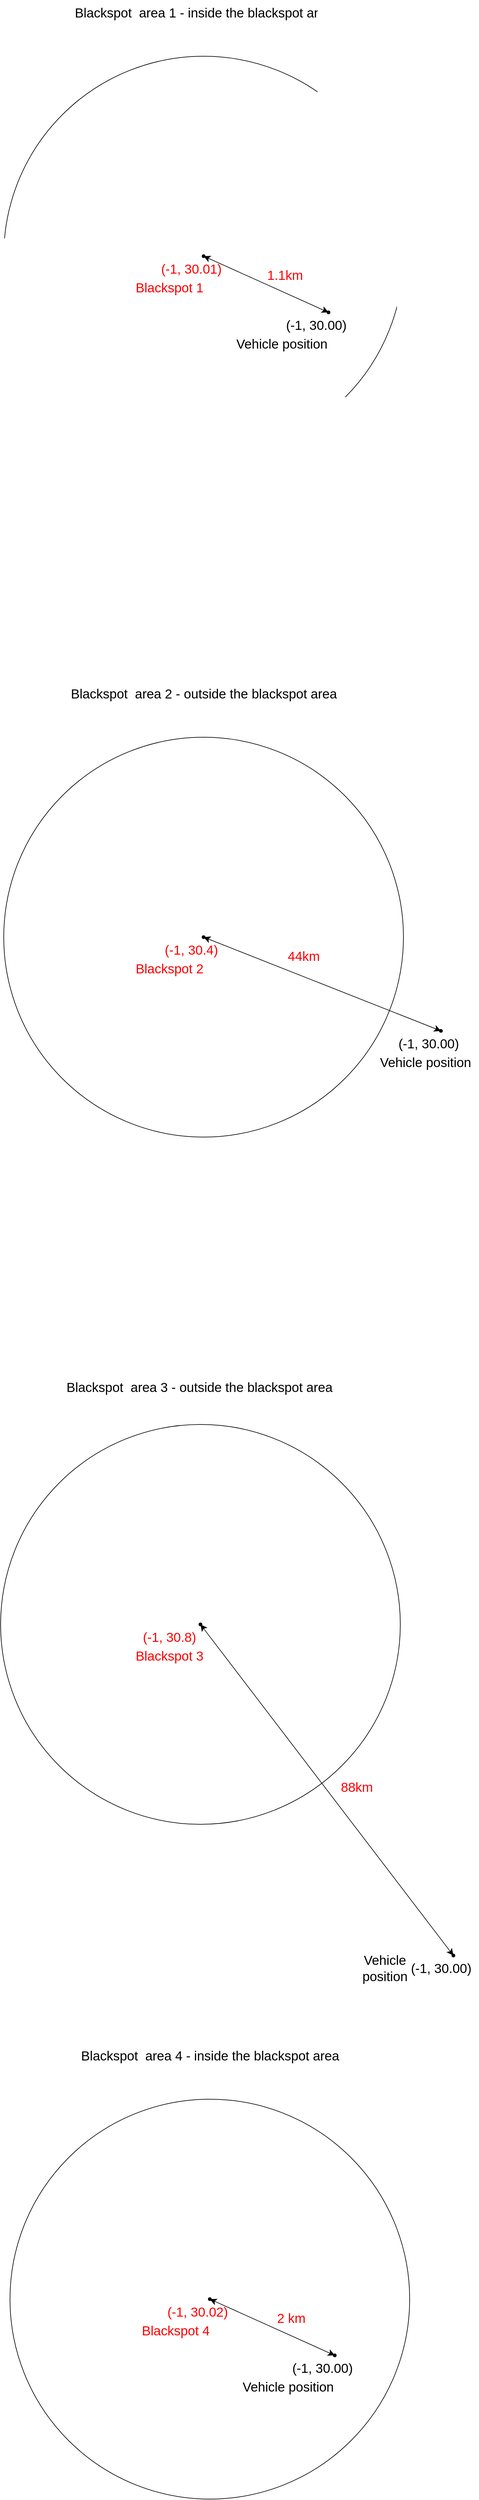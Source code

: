 <mxfile version="20.8.16" type="device"><diagram name="Page-1" id="68VeuWQQrAZPgVnnBnuj"><mxGraphModel dx="1114" dy="674" grid="1" gridSize="10" guides="1" tooltips="1" connect="1" arrows="1" fold="1" page="1" pageScale="1" pageWidth="850" pageHeight="1100" math="0" shadow="0"><root><mxCell id="0"/><mxCell id="1" parent="0"/><mxCell id="wpfOabsrw5DyTH-2LVQY-1" value="" style="ellipse;whiteSpace=wrap;html=1;" vertex="1" parent="1"><mxGeometry x="80" y="180" width="640" height="640" as="geometry"/></mxCell><mxCell id="wpfOabsrw5DyTH-2LVQY-2" value="Blackspot&amp;nbsp; area 1 - inside the blackspot area&lt;br&gt;" style="text;html=1;align=center;verticalAlign=middle;resizable=0;points=[];autosize=1;strokeColor=none;fillColor=none;fontSize=21;" vertex="1" parent="1"><mxGeometry x="180" y="90" width="440" height="40" as="geometry"/></mxCell><mxCell id="wpfOabsrw5DyTH-2LVQY-5" value="" style="group" vertex="1" connectable="0" parent="1"><mxGeometry x="320" y="490" width="145" height="50" as="geometry"/></mxCell><mxCell id="wpfOabsrw5DyTH-2LVQY-3" value="" style="shape=waypoint;sketch=0;size=6;pointerEvents=1;points=[];fillColor=none;resizable=0;rotatable=0;perimeter=centerPerimeter;snapToPoint=1;fontSize=21;" vertex="1" parent="wpfOabsrw5DyTH-2LVQY-5"><mxGeometry x="70" width="20" height="20" as="geometry"/></mxCell><mxCell id="wpfOabsrw5DyTH-2LVQY-4" value="&lt;font color=&quot;#ff0000&quot;&gt;(-1, 30.01)&lt;/font&gt;" style="text;html=1;align=center;verticalAlign=middle;resizable=0;points=[];autosize=1;strokeColor=none;fillColor=none;fontSize=21;" vertex="1" parent="wpfOabsrw5DyTH-2LVQY-5"><mxGeometry y="10" width="120" height="40" as="geometry"/></mxCell><mxCell id="wpfOabsrw5DyTH-2LVQY-6" value="" style="group" vertex="1" connectable="0" parent="1"><mxGeometry x="520" y="580" width="120" height="50" as="geometry"/></mxCell><mxCell id="wpfOabsrw5DyTH-2LVQY-7" value="" style="shape=waypoint;sketch=0;size=6;pointerEvents=1;points=[];fillColor=none;resizable=0;rotatable=0;perimeter=centerPerimeter;snapToPoint=1;fontSize=21;" vertex="1" parent="wpfOabsrw5DyTH-2LVQY-6"><mxGeometry x="70" width="20" height="20" as="geometry"/></mxCell><mxCell id="wpfOabsrw5DyTH-2LVQY-8" value="(-1, 30.00)" style="text;html=1;align=center;verticalAlign=middle;resizable=0;points=[];autosize=1;strokeColor=none;fillColor=none;fontSize=21;" vertex="1" parent="wpfOabsrw5DyTH-2LVQY-6"><mxGeometry y="10" width="120" height="40" as="geometry"/></mxCell><mxCell id="wpfOabsrw5DyTH-2LVQY-10" value="Vehicle position" style="text;html=1;align=center;verticalAlign=middle;resizable=0;points=[];autosize=1;strokeColor=none;fillColor=none;fontSize=21;" vertex="1" parent="1"><mxGeometry x="440" y="620" width="170" height="40" as="geometry"/></mxCell><mxCell id="wpfOabsrw5DyTH-2LVQY-9" value="&lt;font color=&quot;#ff0000&quot;&gt;Blackspot 1&lt;/font&gt;" style="text;html=1;align=center;verticalAlign=middle;resizable=0;points=[];autosize=1;strokeColor=none;fillColor=none;fontSize=21;" vertex="1" parent="1"><mxGeometry x="280" y="530" width="130" height="40" as="geometry"/></mxCell><mxCell id="wpfOabsrw5DyTH-2LVQY-12" value="" style="edgeStyle=none;orthogonalLoop=1;jettySize=auto;html=1;endArrow=classic;startArrow=classic;endSize=8;startSize=8;rounded=0;fontSize=21;fontColor=#FF0000;entryX=0.35;entryY=0.55;entryDx=0;entryDy=0;entryPerimeter=0;" edge="1" parent="1" target="wpfOabsrw5DyTH-2LVQY-7"><mxGeometry width="100" relative="1" as="geometry"><mxPoint x="400" y="500" as="sourcePoint"/><mxPoint x="430" y="450" as="targetPoint"/><Array as="points"/></mxGeometry></mxCell><mxCell id="wpfOabsrw5DyTH-2LVQY-13" value="1.1km" style="text;html=1;align=center;verticalAlign=middle;resizable=0;points=[];autosize=1;strokeColor=none;fillColor=none;fontSize=21;fontColor=#FF0000;" vertex="1" parent="1"><mxGeometry x="490" y="510" width="80" height="40" as="geometry"/></mxCell><mxCell id="wpfOabsrw5DyTH-2LVQY-14" value="" style="ellipse;whiteSpace=wrap;html=1;" vertex="1" parent="1"><mxGeometry x="80" y="1270" width="640" height="640" as="geometry"/></mxCell><mxCell id="wpfOabsrw5DyTH-2LVQY-15" value="Blackspot&amp;nbsp; area 2 - outside the blackspot area" style="text;html=1;align=center;verticalAlign=middle;resizable=0;points=[];autosize=1;strokeColor=none;fillColor=none;fontSize=21;" vertex="1" parent="1"><mxGeometry x="175" y="1180" width="450" height="40" as="geometry"/></mxCell><mxCell id="wpfOabsrw5DyTH-2LVQY-16" value="" style="group" vertex="1" connectable="0" parent="1"><mxGeometry x="320" y="1580" width="145" height="50" as="geometry"/></mxCell><mxCell id="wpfOabsrw5DyTH-2LVQY-17" value="" style="shape=waypoint;sketch=0;size=6;pointerEvents=1;points=[];fillColor=none;resizable=0;rotatable=0;perimeter=centerPerimeter;snapToPoint=1;fontSize=21;" vertex="1" parent="wpfOabsrw5DyTH-2LVQY-16"><mxGeometry x="70" width="20" height="20" as="geometry"/></mxCell><mxCell id="wpfOabsrw5DyTH-2LVQY-18" value="&lt;font color=&quot;#ff0000&quot;&gt;(-1, 30.4)&lt;/font&gt;" style="text;html=1;align=center;verticalAlign=middle;resizable=0;points=[];autosize=1;strokeColor=none;fillColor=none;fontSize=21;" vertex="1" parent="wpfOabsrw5DyTH-2LVQY-16"><mxGeometry x="5" y="10" width="110" height="40" as="geometry"/></mxCell><mxCell id="wpfOabsrw5DyTH-2LVQY-19" value="" style="group" vertex="1" connectable="0" parent="1"><mxGeometry x="700" y="1730" width="120" height="50" as="geometry"/></mxCell><mxCell id="wpfOabsrw5DyTH-2LVQY-20" value="" style="shape=waypoint;sketch=0;size=6;pointerEvents=1;points=[];fillColor=none;resizable=0;rotatable=0;perimeter=centerPerimeter;snapToPoint=1;fontSize=21;" vertex="1" parent="wpfOabsrw5DyTH-2LVQY-19"><mxGeometry x="70" width="20" height="20" as="geometry"/></mxCell><mxCell id="wpfOabsrw5DyTH-2LVQY-21" value="(-1, 30.00)" style="text;html=1;align=center;verticalAlign=middle;resizable=0;points=[];autosize=1;strokeColor=none;fillColor=none;fontSize=21;" vertex="1" parent="wpfOabsrw5DyTH-2LVQY-19"><mxGeometry y="10" width="120" height="40" as="geometry"/></mxCell><mxCell id="wpfOabsrw5DyTH-2LVQY-22" value="Vehicle position" style="text;html=1;align=center;verticalAlign=middle;resizable=0;points=[];autosize=1;strokeColor=none;fillColor=none;fontSize=21;" vertex="1" parent="1"><mxGeometry x="670" y="1770" width="170" height="40" as="geometry"/></mxCell><mxCell id="wpfOabsrw5DyTH-2LVQY-23" value="&lt;font color=&quot;#ff0000&quot;&gt;Blackspot 2&lt;/font&gt;" style="text;html=1;align=center;verticalAlign=middle;resizable=0;points=[];autosize=1;strokeColor=none;fillColor=none;fontSize=21;" vertex="1" parent="1"><mxGeometry x="280" y="1620" width="130" height="40" as="geometry"/></mxCell><mxCell id="wpfOabsrw5DyTH-2LVQY-24" value="" style="edgeStyle=none;orthogonalLoop=1;jettySize=auto;html=1;endArrow=classic;startArrow=classic;endSize=8;startSize=8;rounded=0;fontSize=21;fontColor=#FF0000;entryX=0.35;entryY=0.55;entryDx=0;entryDy=0;entryPerimeter=0;" edge="1" parent="1" target="wpfOabsrw5DyTH-2LVQY-20"><mxGeometry width="100" relative="1" as="geometry"><mxPoint x="400" y="1590" as="sourcePoint"/><mxPoint x="430" y="1540" as="targetPoint"/><Array as="points"/></mxGeometry></mxCell><mxCell id="wpfOabsrw5DyTH-2LVQY-26" value="44km" style="text;html=1;align=center;verticalAlign=middle;resizable=0;points=[];autosize=1;strokeColor=none;fillColor=none;fontSize=21;fontColor=#FF0000;" vertex="1" parent="1"><mxGeometry x="525" y="1600" width="70" height="40" as="geometry"/></mxCell><mxCell id="wpfOabsrw5DyTH-2LVQY-27" value="" style="ellipse;whiteSpace=wrap;html=1;" vertex="1" parent="1"><mxGeometry x="75" y="2370" width="640" height="640" as="geometry"/></mxCell><mxCell id="wpfOabsrw5DyTH-2LVQY-28" value="Blackspot&amp;nbsp; area 3 - outside the blackspot area" style="text;html=1;align=center;verticalAlign=middle;resizable=0;points=[];autosize=1;strokeColor=none;fillColor=none;fontSize=21;" vertex="1" parent="1"><mxGeometry x="167.5" y="2290" width="450" height="40" as="geometry"/></mxCell><mxCell id="wpfOabsrw5DyTH-2LVQY-29" value="" style="group" vertex="1" connectable="0" parent="1"><mxGeometry x="315" y="2680" width="145" height="100" as="geometry"/></mxCell><mxCell id="wpfOabsrw5DyTH-2LVQY-30" value="" style="shape=waypoint;sketch=0;size=6;pointerEvents=1;points=[];fillColor=none;resizable=0;rotatable=0;perimeter=centerPerimeter;snapToPoint=1;fontSize=21;" vertex="1" parent="wpfOabsrw5DyTH-2LVQY-29"><mxGeometry x="70" width="20" height="20" as="geometry"/></mxCell><mxCell id="wpfOabsrw5DyTH-2LVQY-31" value="&lt;font color=&quot;#ff0000&quot;&gt;(-1, 30.8)&lt;/font&gt;" style="text;html=1;align=center;verticalAlign=middle;resizable=0;points=[];autosize=1;strokeColor=none;fillColor=none;fontSize=21;" vertex="1" parent="wpfOabsrw5DyTH-2LVQY-29"><mxGeometry x="-25" y="10" width="110" height="40" as="geometry"/></mxCell><mxCell id="wpfOabsrw5DyTH-2LVQY-35" value="&lt;font color=&quot;#ff0000&quot;&gt;Blackspot 3&lt;/font&gt;" style="text;html=1;align=center;verticalAlign=middle;resizable=0;points=[];autosize=1;strokeColor=none;fillColor=none;fontSize=21;" vertex="1" parent="wpfOabsrw5DyTH-2LVQY-29"><mxGeometry x="-35" y="40" width="130" height="40" as="geometry"/></mxCell><mxCell id="wpfOabsrw5DyTH-2LVQY-32" value="" style="group" vertex="1" connectable="0" parent="1"><mxGeometry x="720" y="3210" width="120" height="50" as="geometry"/></mxCell><mxCell id="wpfOabsrw5DyTH-2LVQY-33" value="" style="shape=waypoint;sketch=0;size=6;pointerEvents=1;points=[];fillColor=none;resizable=0;rotatable=0;perimeter=centerPerimeter;snapToPoint=1;fontSize=21;" vertex="1" parent="wpfOabsrw5DyTH-2LVQY-32"><mxGeometry x="70" width="20" height="20" as="geometry"/></mxCell><mxCell id="wpfOabsrw5DyTH-2LVQY-34" value="(-1, 30.00)" style="text;html=1;align=center;verticalAlign=middle;resizable=0;points=[];autosize=1;strokeColor=none;fillColor=none;fontSize=21;" vertex="1" parent="wpfOabsrw5DyTH-2LVQY-32"><mxGeometry y="10" width="120" height="40" as="geometry"/></mxCell><mxCell id="wpfOabsrw5DyTH-2LVQY-36" value="" style="edgeStyle=none;orthogonalLoop=1;jettySize=auto;html=1;endArrow=classic;startArrow=classic;endSize=8;startSize=8;rounded=0;fontSize=21;fontColor=#FF0000;entryX=0;entryY=0.4;entryDx=0;entryDy=0;entryPerimeter=0;" edge="1" parent="1" target="wpfOabsrw5DyTH-2LVQY-33"><mxGeometry width="100" relative="1" as="geometry"><mxPoint x="395" y="2690" as="sourcePoint"/><mxPoint x="775" y="2840" as="targetPoint"/><Array as="points"/></mxGeometry></mxCell><mxCell id="wpfOabsrw5DyTH-2LVQY-37" value="88km" style="text;html=1;align=center;verticalAlign=middle;resizable=0;points=[];autosize=1;strokeColor=none;fillColor=none;fontSize=21;fontColor=#FF0000;" vertex="1" parent="1"><mxGeometry x="610" y="2930" width="70" height="40" as="geometry"/></mxCell><mxCell id="wpfOabsrw5DyTH-2LVQY-38" value="Vehicle&lt;br&gt;position" style="text;html=1;align=center;verticalAlign=middle;resizable=0;points=[];autosize=1;strokeColor=none;fillColor=none;fontSize=21;fontColor=#000000;" vertex="1" parent="1"><mxGeometry x="640" y="3210" width="100" height="60" as="geometry"/></mxCell><mxCell id="wpfOabsrw5DyTH-2LVQY-39" value="" style="ellipse;whiteSpace=wrap;html=1;" vertex="1" parent="1"><mxGeometry x="90" y="3450" width="640" height="640" as="geometry"/></mxCell><mxCell id="wpfOabsrw5DyTH-2LVQY-40" value="Blackspot&amp;nbsp; area 4 - inside the blackspot area" style="text;html=1;align=center;verticalAlign=middle;resizable=0;points=[];autosize=1;strokeColor=none;fillColor=none;fontSize=21;" vertex="1" parent="1"><mxGeometry x="190" y="3360" width="440" height="40" as="geometry"/></mxCell><mxCell id="wpfOabsrw5DyTH-2LVQY-41" value="" style="group" vertex="1" connectable="0" parent="1"><mxGeometry x="330" y="3760" width="145" height="50" as="geometry"/></mxCell><mxCell id="wpfOabsrw5DyTH-2LVQY-42" value="" style="shape=waypoint;sketch=0;size=6;pointerEvents=1;points=[];fillColor=none;resizable=0;rotatable=0;perimeter=centerPerimeter;snapToPoint=1;fontSize=21;" vertex="1" parent="wpfOabsrw5DyTH-2LVQY-41"><mxGeometry x="70" width="20" height="20" as="geometry"/></mxCell><mxCell id="wpfOabsrw5DyTH-2LVQY-43" value="&lt;font color=&quot;#ff0000&quot;&gt;(-1, 30.02)&lt;/font&gt;" style="text;html=1;align=center;verticalAlign=middle;resizable=0;points=[];autosize=1;strokeColor=none;fillColor=none;fontSize=21;" vertex="1" parent="wpfOabsrw5DyTH-2LVQY-41"><mxGeometry y="10" width="120" height="40" as="geometry"/></mxCell><mxCell id="wpfOabsrw5DyTH-2LVQY-44" value="" style="group" vertex="1" connectable="0" parent="1"><mxGeometry x="530" y="3850" width="120" height="50" as="geometry"/></mxCell><mxCell id="wpfOabsrw5DyTH-2LVQY-45" value="" style="shape=waypoint;sketch=0;size=6;pointerEvents=1;points=[];fillColor=none;resizable=0;rotatable=0;perimeter=centerPerimeter;snapToPoint=1;fontSize=21;" vertex="1" parent="wpfOabsrw5DyTH-2LVQY-44"><mxGeometry x="70" width="20" height="20" as="geometry"/></mxCell><mxCell id="wpfOabsrw5DyTH-2LVQY-46" value="(-1, 30.00)" style="text;html=1;align=center;verticalAlign=middle;resizable=0;points=[];autosize=1;strokeColor=none;fillColor=none;fontSize=21;" vertex="1" parent="wpfOabsrw5DyTH-2LVQY-44"><mxGeometry y="10" width="120" height="40" as="geometry"/></mxCell><mxCell id="wpfOabsrw5DyTH-2LVQY-47" value="Vehicle position" style="text;html=1;align=center;verticalAlign=middle;resizable=0;points=[];autosize=1;strokeColor=none;fillColor=none;fontSize=21;" vertex="1" parent="1"><mxGeometry x="450" y="3890" width="170" height="40" as="geometry"/></mxCell><mxCell id="wpfOabsrw5DyTH-2LVQY-48" value="&lt;font color=&quot;#ff0000&quot;&gt;Blackspot 4&lt;/font&gt;" style="text;html=1;align=center;verticalAlign=middle;resizable=0;points=[];autosize=1;strokeColor=none;fillColor=none;fontSize=21;" vertex="1" parent="1"><mxGeometry x="290" y="3800" width="130" height="40" as="geometry"/></mxCell><mxCell id="wpfOabsrw5DyTH-2LVQY-49" value="" style="edgeStyle=none;orthogonalLoop=1;jettySize=auto;html=1;endArrow=classic;startArrow=classic;endSize=8;startSize=8;rounded=0;fontSize=21;fontColor=#FF0000;entryX=0.35;entryY=0.55;entryDx=0;entryDy=0;entryPerimeter=0;" edge="1" parent="1" target="wpfOabsrw5DyTH-2LVQY-45"><mxGeometry width="100" relative="1" as="geometry"><mxPoint x="410" y="3770" as="sourcePoint"/><mxPoint x="440" y="3720" as="targetPoint"/><Array as="points"/></mxGeometry></mxCell><mxCell id="wpfOabsrw5DyTH-2LVQY-50" value="2 km" style="text;html=1;align=center;verticalAlign=middle;resizable=0;points=[];autosize=1;strokeColor=none;fillColor=none;fontSize=21;fontColor=#FF0000;" vertex="1" parent="1"><mxGeometry x="505" y="3780" width="70" height="40" as="geometry"/></mxCell></root></mxGraphModel></diagram></mxfile>